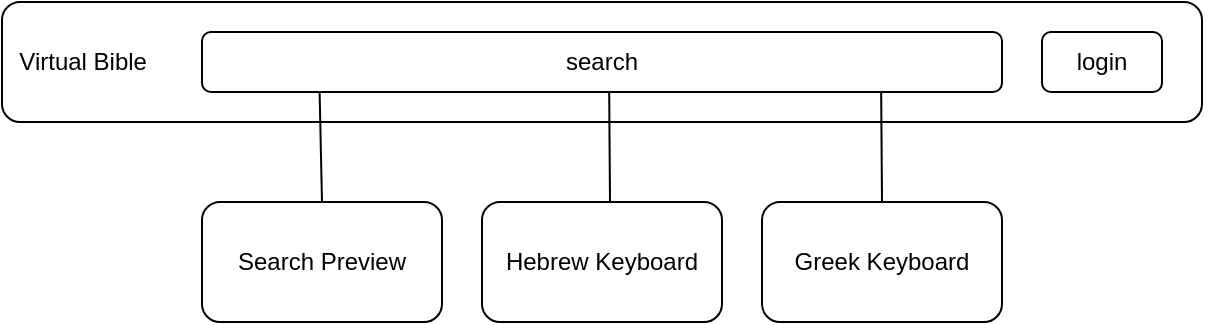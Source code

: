<mxfile version="24.8.9">
  <diagram name="Page-1" id="XmDNyY39khyLWt8Rqw_E">
    <mxGraphModel dx="802" dy="508" grid="1" gridSize="10" guides="1" tooltips="1" connect="1" arrows="1" fold="1" page="1" pageScale="1" pageWidth="850" pageHeight="1100" math="0" shadow="0">
      <root>
        <mxCell id="0" />
        <mxCell id="1" parent="0" />
        <mxCell id="-Rp3sFje5-P1Gec0Q8yj-1" value="&amp;nbsp; Virtual Bible" style="rounded=1;whiteSpace=wrap;html=1;align=left;" vertex="1" parent="1">
          <mxGeometry x="120" y="140" width="600" height="60" as="geometry" />
        </mxCell>
        <mxCell id="-Rp3sFje5-P1Gec0Q8yj-2" value="search" style="rounded=1;whiteSpace=wrap;html=1;" vertex="1" parent="1">
          <mxGeometry x="220" y="155" width="400" height="30" as="geometry" />
        </mxCell>
        <mxCell id="-Rp3sFje5-P1Gec0Q8yj-3" value="Search Preview" style="rounded=1;whiteSpace=wrap;html=1;align=center;" vertex="1" parent="1">
          <mxGeometry x="220" y="240" width="120" height="60" as="geometry" />
        </mxCell>
        <mxCell id="-Rp3sFje5-P1Gec0Q8yj-4" value="Hebrew Keyboard" style="rounded=1;whiteSpace=wrap;html=1;align=center;" vertex="1" parent="1">
          <mxGeometry x="360" y="240" width="120" height="60" as="geometry" />
        </mxCell>
        <mxCell id="-Rp3sFje5-P1Gec0Q8yj-5" value="Greek Keyboard" style="rounded=1;whiteSpace=wrap;html=1;align=center;" vertex="1" parent="1">
          <mxGeometry x="500" y="240" width="120" height="60" as="geometry" />
        </mxCell>
        <mxCell id="-Rp3sFje5-P1Gec0Q8yj-6" value="" style="endArrow=none;html=1;rounded=0;entryX=0.147;entryY=0.993;entryDx=0;entryDy=0;entryPerimeter=0;exitX=0.5;exitY=0;exitDx=0;exitDy=0;" edge="1" parent="1" source="-Rp3sFje5-P1Gec0Q8yj-3" target="-Rp3sFje5-P1Gec0Q8yj-2">
          <mxGeometry width="50" height="50" relative="1" as="geometry">
            <mxPoint x="400" y="370" as="sourcePoint" />
            <mxPoint x="450" y="320" as="targetPoint" />
          </mxGeometry>
        </mxCell>
        <mxCell id="-Rp3sFje5-P1Gec0Q8yj-7" value="" style="endArrow=none;html=1;rounded=0;entryX=0.509;entryY=1.011;entryDx=0;entryDy=0;entryPerimeter=0;exitX=0.5;exitY=0;exitDx=0;exitDy=0;" edge="1" parent="1" target="-Rp3sFje5-P1Gec0Q8yj-2">
          <mxGeometry width="50" height="50" relative="1" as="geometry">
            <mxPoint x="424" y="240" as="sourcePoint" />
            <mxPoint x="424" y="191" as="targetPoint" />
          </mxGeometry>
        </mxCell>
        <mxCell id="-Rp3sFje5-P1Gec0Q8yj-8" value="" style="endArrow=none;html=1;rounded=0;entryX=0.149;entryY=1.193;entryDx=0;entryDy=0;entryPerimeter=0;exitX=0.5;exitY=0;exitDx=0;exitDy=0;" edge="1" parent="1" source="-Rp3sFje5-P1Gec0Q8yj-5">
          <mxGeometry width="50" height="50" relative="1" as="geometry">
            <mxPoint x="559.58" y="234" as="sourcePoint" />
            <mxPoint x="559.58" y="185" as="targetPoint" />
          </mxGeometry>
        </mxCell>
        <mxCell id="-Rp3sFje5-P1Gec0Q8yj-9" value="login" style="rounded=1;whiteSpace=wrap;html=1;" vertex="1" parent="1">
          <mxGeometry x="640" y="155" width="60" height="30" as="geometry" />
        </mxCell>
      </root>
    </mxGraphModel>
  </diagram>
</mxfile>
